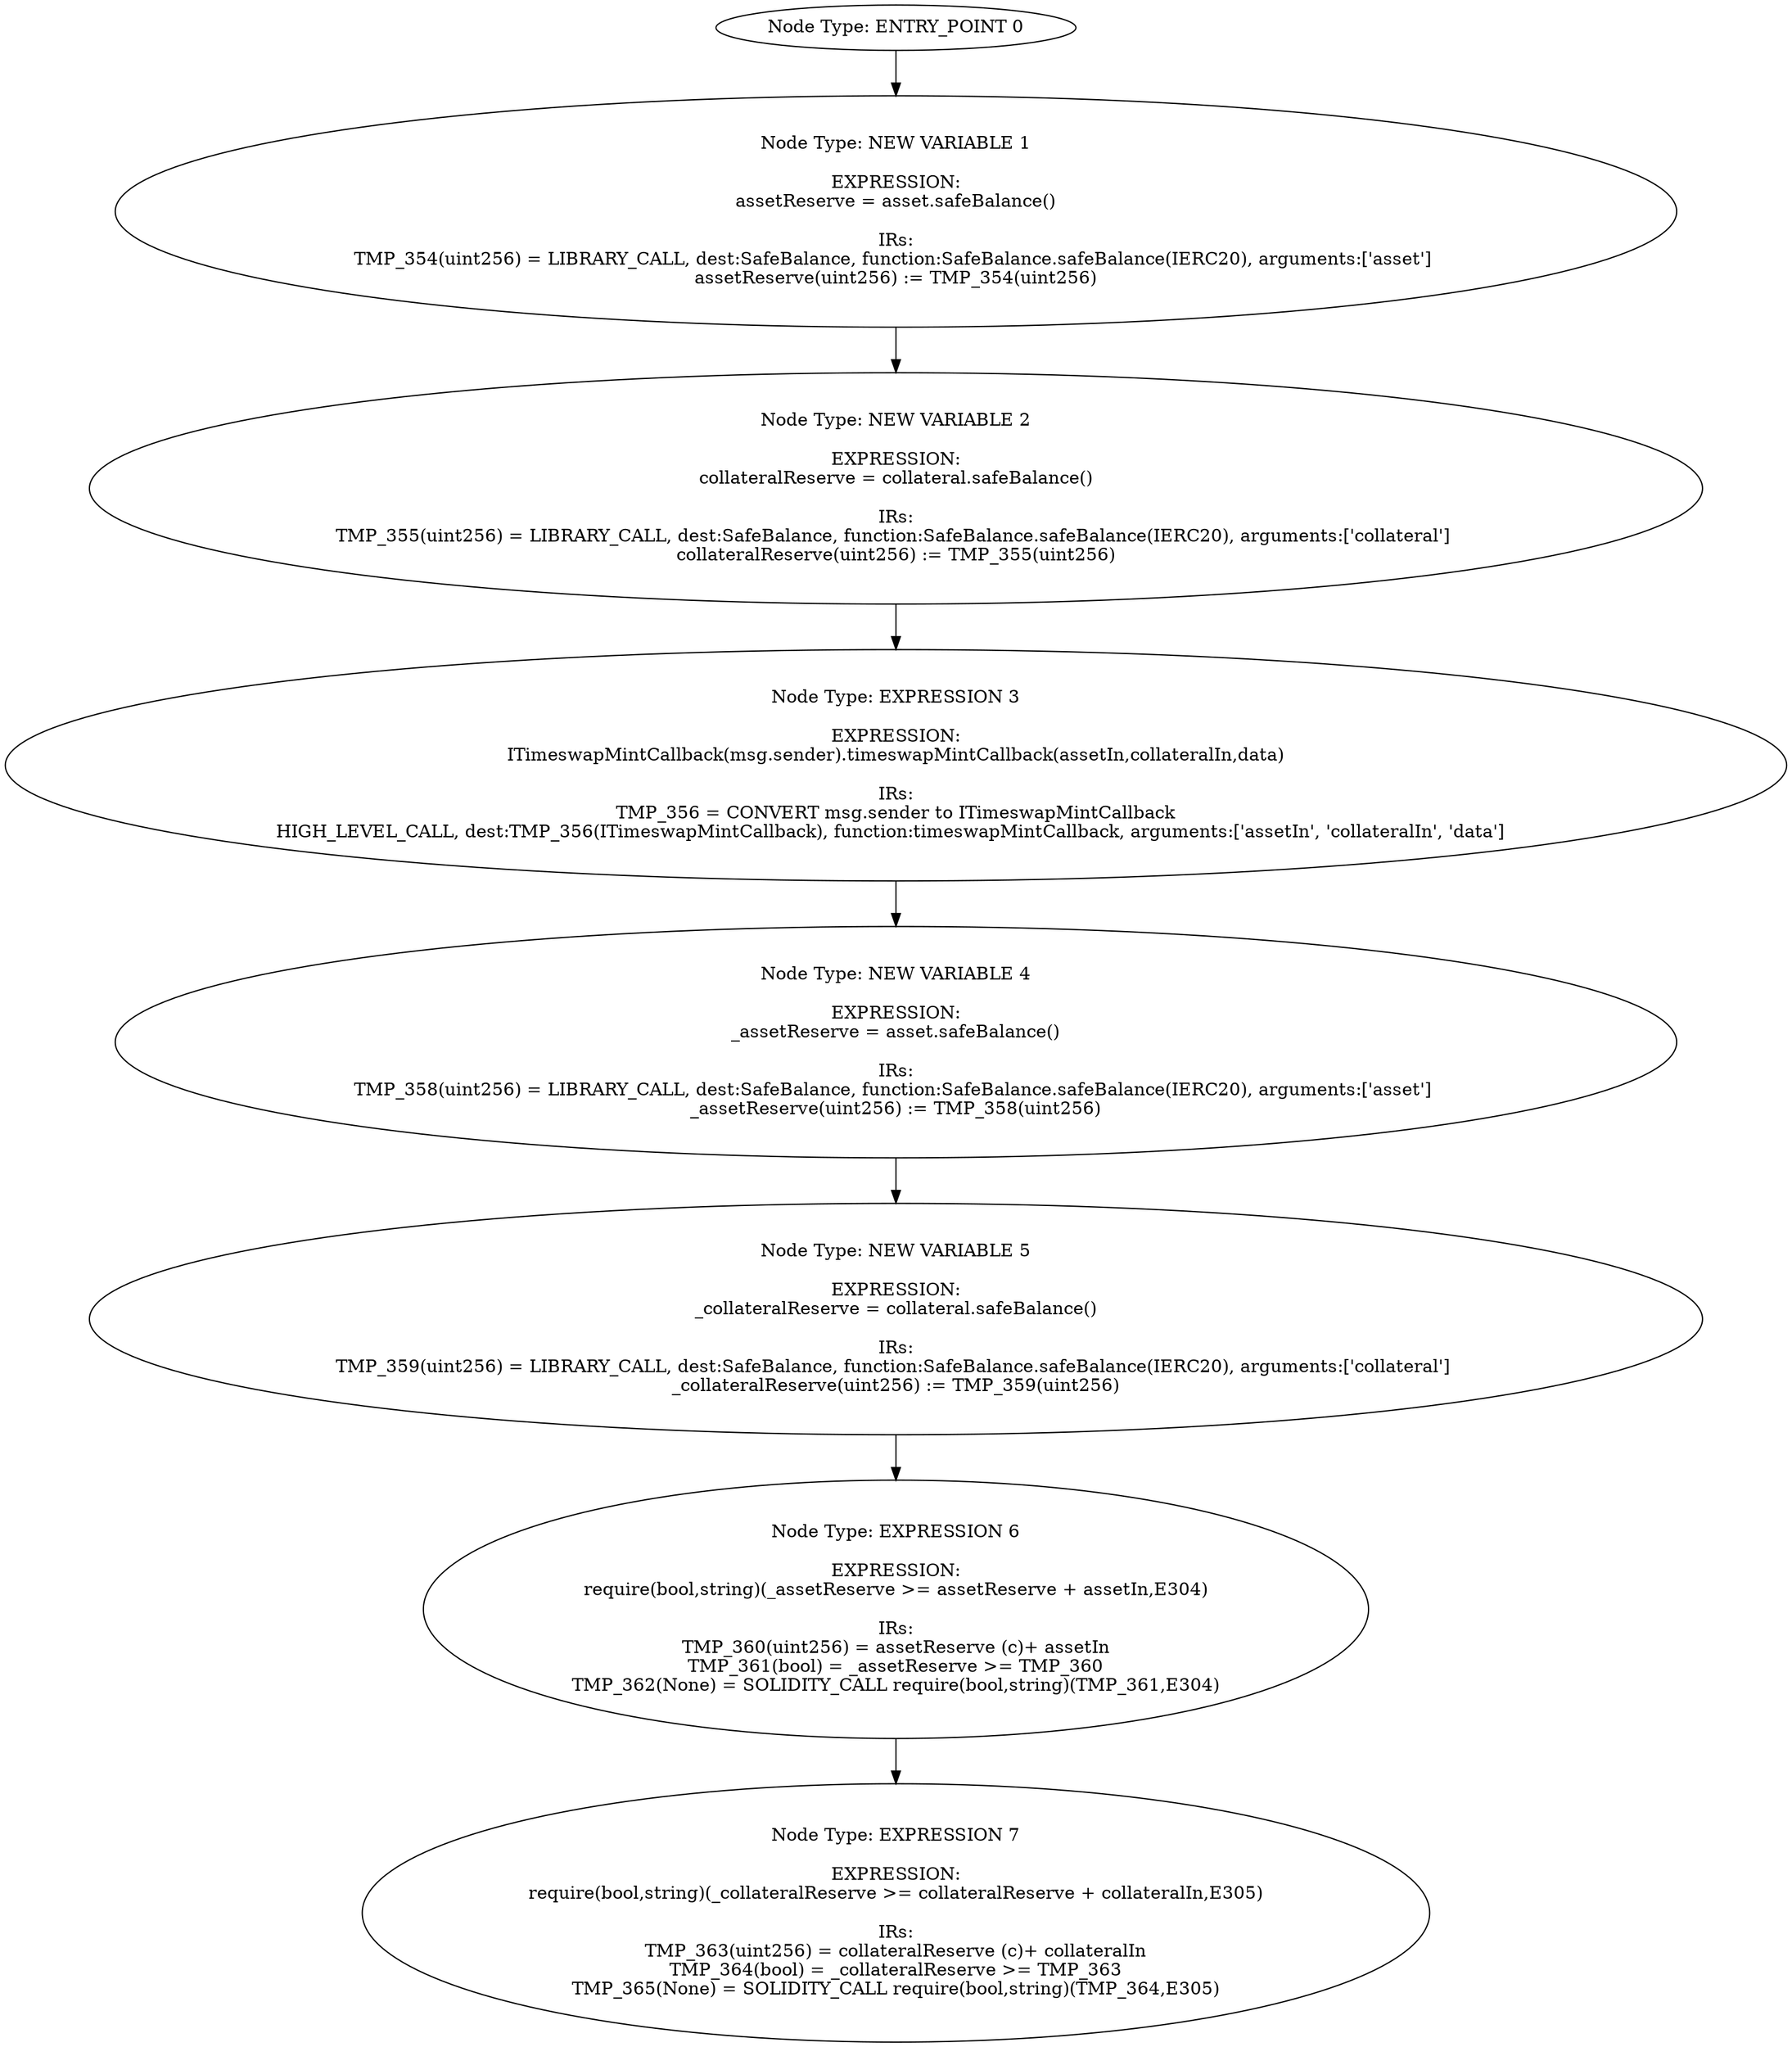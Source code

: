 digraph{
0[label="Node Type: ENTRY_POINT 0
"];
0->1;
1[label="Node Type: NEW VARIABLE 1

EXPRESSION:
assetReserve = asset.safeBalance()

IRs:
TMP_354(uint256) = LIBRARY_CALL, dest:SafeBalance, function:SafeBalance.safeBalance(IERC20), arguments:['asset'] 
assetReserve(uint256) := TMP_354(uint256)"];
1->2;
2[label="Node Type: NEW VARIABLE 2

EXPRESSION:
collateralReserve = collateral.safeBalance()

IRs:
TMP_355(uint256) = LIBRARY_CALL, dest:SafeBalance, function:SafeBalance.safeBalance(IERC20), arguments:['collateral'] 
collateralReserve(uint256) := TMP_355(uint256)"];
2->3;
3[label="Node Type: EXPRESSION 3

EXPRESSION:
ITimeswapMintCallback(msg.sender).timeswapMintCallback(assetIn,collateralIn,data)

IRs:
TMP_356 = CONVERT msg.sender to ITimeswapMintCallback
HIGH_LEVEL_CALL, dest:TMP_356(ITimeswapMintCallback), function:timeswapMintCallback, arguments:['assetIn', 'collateralIn', 'data']  "];
3->4;
4[label="Node Type: NEW VARIABLE 4

EXPRESSION:
_assetReserve = asset.safeBalance()

IRs:
TMP_358(uint256) = LIBRARY_CALL, dest:SafeBalance, function:SafeBalance.safeBalance(IERC20), arguments:['asset'] 
_assetReserve(uint256) := TMP_358(uint256)"];
4->5;
5[label="Node Type: NEW VARIABLE 5

EXPRESSION:
_collateralReserve = collateral.safeBalance()

IRs:
TMP_359(uint256) = LIBRARY_CALL, dest:SafeBalance, function:SafeBalance.safeBalance(IERC20), arguments:['collateral'] 
_collateralReserve(uint256) := TMP_359(uint256)"];
5->6;
6[label="Node Type: EXPRESSION 6

EXPRESSION:
require(bool,string)(_assetReserve >= assetReserve + assetIn,E304)

IRs:
TMP_360(uint256) = assetReserve (c)+ assetIn
TMP_361(bool) = _assetReserve >= TMP_360
TMP_362(None) = SOLIDITY_CALL require(bool,string)(TMP_361,E304)"];
6->7;
7[label="Node Type: EXPRESSION 7

EXPRESSION:
require(bool,string)(_collateralReserve >= collateralReserve + collateralIn,E305)

IRs:
TMP_363(uint256) = collateralReserve (c)+ collateralIn
TMP_364(bool) = _collateralReserve >= TMP_363
TMP_365(None) = SOLIDITY_CALL require(bool,string)(TMP_364,E305)"];
}
